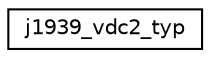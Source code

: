 digraph "Graphical Class Hierarchy"
{
  edge [fontname="Helvetica",fontsize="10",labelfontname="Helvetica",labelfontsize="10"];
  node [fontname="Helvetica",fontsize="10",shape=record];
  rankdir="LR";
  Node0 [label="j1939_vdc2_typ",height=0.2,width=0.4,color="black", fillcolor="white", style="filled",URL="$structj1939__vdc2__typ.html"];
}
